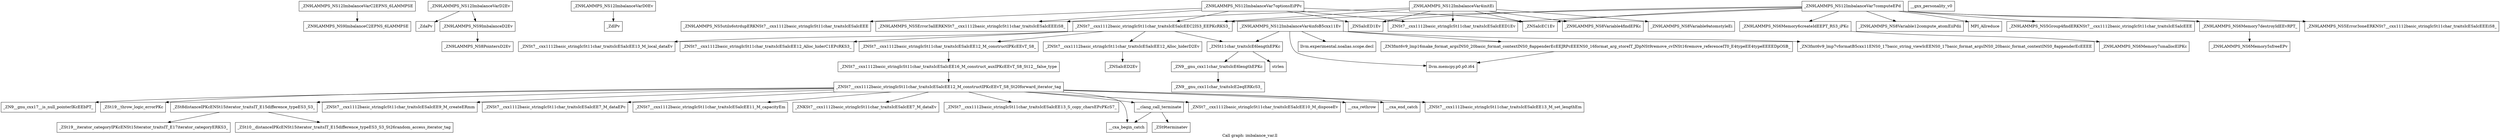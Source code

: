 digraph "Call graph: imbalance_var.ll" {
	label="Call graph: imbalance_var.ll";

	Node0x55d373c3eb60 [shape=record,label="{_ZN9LAMMPS_NS12ImbalanceVarC2EPNS_6LAMMPSE}"];
	Node0x55d373c3eb60 -> Node0x55d373bfcf10;
	Node0x55d373bfcf10 [shape=record,label="{_ZN9LAMMPS_NS9ImbalanceC2EPNS_6LAMMPSE}"];
	Node0x55d373bfda20 [shape=record,label="{_ZN9LAMMPS_NS12ImbalanceVarD2Ev}"];
	Node0x55d373bfda20 -> Node0x55d373bfce10;
	Node0x55d373bfda20 -> Node0x55d373c354f0;
	Node0x55d373bfce10 [shape=record,label="{_ZdaPv}"];
	Node0x55d373c354f0 [shape=record,label="{_ZN9LAMMPS_NS9ImbalanceD2Ev}"];
	Node0x55d373c354f0 -> Node0x55d373bfe4b0;
	Node0x55d373bfe180 [shape=record,label="{_ZN9LAMMPS_NS12ImbalanceVarD0Ev}"];
	Node0x55d373bfe180 -> Node0x55d373bfe0f0;
	Node0x55d373c07230 [shape=record,label="{_ZN9LAMMPS_NS5Error3allERKNSt7__cxx1112basic_stringIcSt11char_traitsIcESaIcEEEiS8_}"];
	Node0x55d373c05820 [shape=record,label="{_ZNSaIcEC1Ev}"];
	Node0x55d373c06870 [shape=record,label="{_ZNSt7__cxx1112basic_stringIcSt11char_traitsIcESaIcEEC2IS3_EEPKcRKS3_}"];
	Node0x55d373c06870 -> Node0x55d373c0b2e0;
	Node0x55d373c06870 -> Node0x55d373c0c4f0;
	Node0x55d373c06870 -> Node0x55d373c0d0c0;
	Node0x55d373c06870 -> Node0x55d373c0f7d0;
	Node0x55d373c06870 -> Node0x55d373c0ffc0;
	Node0x55d373bfe0f0 [shape=record,label="{_ZdlPv}"];
	Node0x55d373c32a50 [shape=record,label="{_ZN9LAMMPS_NS12ImbalanceVar7optionsEiPPc}"];
	Node0x55d373c32a50 -> Node0x55d373c05820;
	Node0x55d373c32a50 -> Node0x55d373c06870;
	Node0x55d373c32a50 -> Node0x55d373c0c320;
	Node0x55d373c32a50 -> Node0x55d373c081b0;
	Node0x55d373c32a50 -> Node0x55d373c07230;
	Node0x55d373c32a50 -> Node0x55d373c0a920;
	Node0x55d373c10cf0 [shape=record,label="{__gxx_personality_v0}"];
	Node0x55d373c081b0 [shape=record,label="{_ZNSt7__cxx1112basic_stringIcSt11char_traitsIcESaIcEED1Ev}"];
	Node0x55d373c0c320 [shape=record,label="{_ZNSaIcED1Ev}"];
	Node0x55d373c0a920 [shape=record,label="{_ZN9LAMMPS_NS5utils6strdupERKNSt7__cxx1112basic_stringIcSt11char_traitsIcESaIcEEE}"];
	Node0x55d373c12e10 [shape=record,label="{_ZN9LAMMPS_NS12ImbalanceVar4initEi}"];
	Node0x55d373c12e10 -> Node0x55d373c13800;
	Node0x55d373c12e10 -> Node0x55d373c05820;
	Node0x55d373c12e10 -> Node0x55d373c06870;
	Node0x55d373c12e10 -> Node0x55d373c0c320;
	Node0x55d373c12e10 -> Node0x55d373c081b0;
	Node0x55d373c12e10 -> Node0x55d373c07230;
	Node0x55d373c12e10 -> Node0x55d373c15580;
	Node0x55d373c13800 [shape=record,label="{_ZN9LAMMPS_NS8Variable4findEPKc}"];
	Node0x55d373c15580 [shape=record,label="{_ZN9LAMMPS_NS8Variable9atomstyleEi}"];
	Node0x55d373c16df0 [shape=record,label="{_ZN9LAMMPS_NS12ImbalanceVar7computeEPd}"];
	Node0x55d373c16df0 -> Node0x55d373c05820;
	Node0x55d373c16df0 -> Node0x55d373c06870;
	Node0x55d373c16df0 -> Node0x55d373c17c70;
	Node0x55d373c16df0 -> Node0x55d373c081b0;
	Node0x55d373c16df0 -> Node0x55d373c0c320;
	Node0x55d373c16df0 -> Node0x55d373c20690;
	Node0x55d373c16df0 -> Node0x55d373c1f920;
	Node0x55d373c16df0 -> Node0x55d373c19680;
	Node0x55d373c16df0 -> Node0x55d373c0dbf0;
	Node0x55d373c16df0 -> Node0x55d373c1c2a0;
	Node0x55d373c17c70 [shape=record,label="{_ZN9LAMMPS_NS5Group4findERKNSt7__cxx1112basic_stringIcSt11char_traitsIcESaIcEEE}"];
	Node0x55d373c19680 [shape=record,label="{_ZN9LAMMPS_NS6Memory6createIdEEPT_RS3_iPKc}"];
	Node0x55d373c19680 -> Node0x55d373c215f0;
	Node0x55d373c0dbf0 [shape=record,label="{_ZN9LAMMPS_NS8Variable12compute_atomEiiPdii}"];
	Node0x55d373c1c2a0 [shape=record,label="{MPI_Allreduce}"];
	Node0x55d373c1f920 [shape=record,label="{_ZN9LAMMPS_NS5Error3oneERKNSt7__cxx1112basic_stringIcSt11char_traitsIcESaIcEEEiS8_}"];
	Node0x55d373c20690 [shape=record,label="{_ZN9LAMMPS_NS6Memory7destroyIdEEvRPT_}"];
	Node0x55d373c20690 -> Node0x55d373c24c60;
	Node0x55d373c2bb80 [shape=record,label="{_ZN9LAMMPS_NS12ImbalanceVar4infoB5cxx11Ev}"];
	Node0x55d373c2bb80 -> Node0x55d373c0d0c0;
	Node0x55d373c2bb80 -> Node0x55d373c29070;
	Node0x55d373c2bb80 -> Node0x55d373c3a2e0;
	Node0x55d373c2bb80 -> Node0x55d373c0ece0;
	Node0x55d373c2bb80 -> Node0x55d373c2c5a0;
	Node0x55d373bfe4b0 [shape=record,label="{_ZN9LAMMPS_NS8PointersD2Ev}"];
	Node0x55d373c2c5a0 [shape=record,label="{_ZN3fmt6v9_lmp7vformatB5cxx11ENS0_17basic_string_viewIcEENS0_17basic_format_argsINS0_20basic_format_contextINS0_8appenderEcEEEE}"];
	Node0x55d373c0b2e0 [shape=record,label="{_ZNSt7__cxx1112basic_stringIcSt11char_traitsIcESaIcEE13_M_local_dataEv}"];
	Node0x55d373c0c4f0 [shape=record,label="{_ZNSt7__cxx1112basic_stringIcSt11char_traitsIcESaIcEE12_Alloc_hiderC1EPcRKS3_}"];
	Node0x55d373c0f7d0 [shape=record,label="{_ZNSt7__cxx1112basic_stringIcSt11char_traitsIcESaIcEE12_M_constructIPKcEEvT_S8_}"];
	Node0x55d373c0f7d0 -> Node0x55d373c2cba0;
	Node0x55d373c0d0c0 [shape=record,label="{_ZNSt11char_traitsIcE6lengthEPKc}"];
	Node0x55d373c0d0c0 -> Node0x55d373c322a0;
	Node0x55d373c0d0c0 -> Node0x55d373c33100;
	Node0x55d373c0ffc0 [shape=record,label="{_ZNSt7__cxx1112basic_stringIcSt11char_traitsIcESaIcEE12_Alloc_hiderD2Ev}"];
	Node0x55d373c0ffc0 -> Node0x55d373c34df0;
	Node0x55d373c2cba0 [shape=record,label="{_ZNSt7__cxx1112basic_stringIcSt11char_traitsIcESaIcEE16_M_construct_auxIPKcEEvT_S8_St12__false_type}"];
	Node0x55d373c2cba0 -> Node0x55d373c35c90;
	Node0x55d373c35c90 [shape=record,label="{_ZNSt7__cxx1112basic_stringIcSt11char_traitsIcESaIcEE12_M_constructIPKcEEvT_S8_St20forward_iterator_tag}"];
	Node0x55d373c35c90 -> Node0x55d373c36d60;
	Node0x55d373c35c90 -> Node0x55d373c34ce0;
	Node0x55d373c35c90 -> Node0x55d373c39540;
	Node0x55d373c35c90 -> Node0x55d373c33bc0;
	Node0x55d373c35c90 -> Node0x55d373c1aeb0;
	Node0x55d373c35c90 -> Node0x55d373c47300;
	Node0x55d373c35c90 -> Node0x55d373c47380;
	Node0x55d373c35c90 -> Node0x55d373c47400;
	Node0x55d373c35c90 -> Node0x55d373c47480;
	Node0x55d373c35c90 -> Node0x55d373c47500;
	Node0x55d373c35c90 -> Node0x55d373c2aad0;
	Node0x55d373c35c90 -> Node0x55d373c33e50;
	Node0x55d373c35c90 -> Node0x55d373c39350;
	Node0x55d373c35c90 -> Node0x55d373c353e0;
	Node0x55d373c36d60 [shape=record,label="{_ZN9__gnu_cxx17__is_null_pointerIKcEEbPT_}"];
	Node0x55d373c34ce0 [shape=record,label="{_ZSt19__throw_logic_errorPKc}"];
	Node0x55d373c39540 [shape=record,label="{_ZSt8distanceIPKcENSt15iterator_traitsIT_E15difference_typeES3_S3_}"];
	Node0x55d373c39540 -> Node0x55d373c1b2a0;
	Node0x55d373c39540 -> Node0x55d373c06e10;
	Node0x55d373c1aeb0 [shape=record,label="{_ZNSt7__cxx1112basic_stringIcSt11char_traitsIcESaIcEE7_M_dataEPc}"];
	Node0x55d373c33bc0 [shape=record,label="{_ZNSt7__cxx1112basic_stringIcSt11char_traitsIcESaIcEE9_M_createERmm}"];
	Node0x55d373c47300 [shape=record,label="{_ZNSt7__cxx1112basic_stringIcSt11char_traitsIcESaIcEE11_M_capacityEm}"];
	Node0x55d373c47400 [shape=record,label="{_ZNSt7__cxx1112basic_stringIcSt11char_traitsIcESaIcEE13_S_copy_charsEPcPKcS7_}"];
	Node0x55d373c47380 [shape=record,label="{_ZNKSt7__cxx1112basic_stringIcSt11char_traitsIcESaIcEE7_M_dataEv}"];
	Node0x55d373c47480 [shape=record,label="{__cxa_begin_catch}"];
	Node0x55d373c47500 [shape=record,label="{_ZNSt7__cxx1112basic_stringIcSt11char_traitsIcESaIcEE10_M_disposeEv}"];
	Node0x55d373c2aad0 [shape=record,label="{__cxa_rethrow}"];
	Node0x55d373c33e50 [shape=record,label="{__cxa_end_catch}"];
	Node0x55d373c353e0 [shape=record,label="{__clang_call_terminate}"];
	Node0x55d373c353e0 -> Node0x55d373c47480;
	Node0x55d373c353e0 -> Node0x55d373c36830;
	Node0x55d373c36830 [shape=record,label="{_ZSt9terminatev}"];
	Node0x55d373c39350 [shape=record,label="{_ZNSt7__cxx1112basic_stringIcSt11char_traitsIcESaIcEE13_M_set_lengthEm}"];
	Node0x55d373c06e10 [shape=record,label="{_ZSt10__distanceIPKcENSt15iterator_traitsIT_E15difference_typeES3_S3_St26random_access_iterator_tag}"];
	Node0x55d373c1b2a0 [shape=record,label="{_ZSt19__iterator_categoryIPKcENSt15iterator_traitsIT_E17iterator_categoryERKS3_}"];
	Node0x55d373c322a0 [shape=record,label="{_ZN9__gnu_cxx11char_traitsIcE6lengthEPKc}"];
	Node0x55d373c322a0 -> Node0x55d373c37f60;
	Node0x55d373c33100 [shape=record,label="{strlen}"];
	Node0x55d373c37f60 [shape=record,label="{_ZN9__gnu_cxx11char_traitsIcE2eqERKcS3_}"];
	Node0x55d373c34df0 [shape=record,label="{_ZNSaIcED2Ev}"];
	Node0x55d373c215f0 [shape=record,label="{_ZN9LAMMPS_NS6Memory7smallocElPKc}"];
	Node0x55d373c24c60 [shape=record,label="{_ZN9LAMMPS_NS6Memory5sfreeEPv}"];
	Node0x55d373c0ece0 [shape=record,label="{_ZN3fmt6v9_lmp16make_format_argsINS0_20basic_format_contextINS0_8appenderEcEEJRPcEEENS0_16format_arg_storeIT_JDpNSt9remove_cvINSt16remove_referenceIT0_E4typeEE4typeEEEEDpOSB_}"];
	Node0x55d373c0ece0 -> Node0x55d373c3a2e0;
	Node0x55d373c3a2e0 [shape=record,label="{llvm.memcpy.p0.p0.i64}"];
	Node0x55d373c29070 [shape=record,label="{llvm.experimental.noalias.scope.decl}"];
}
